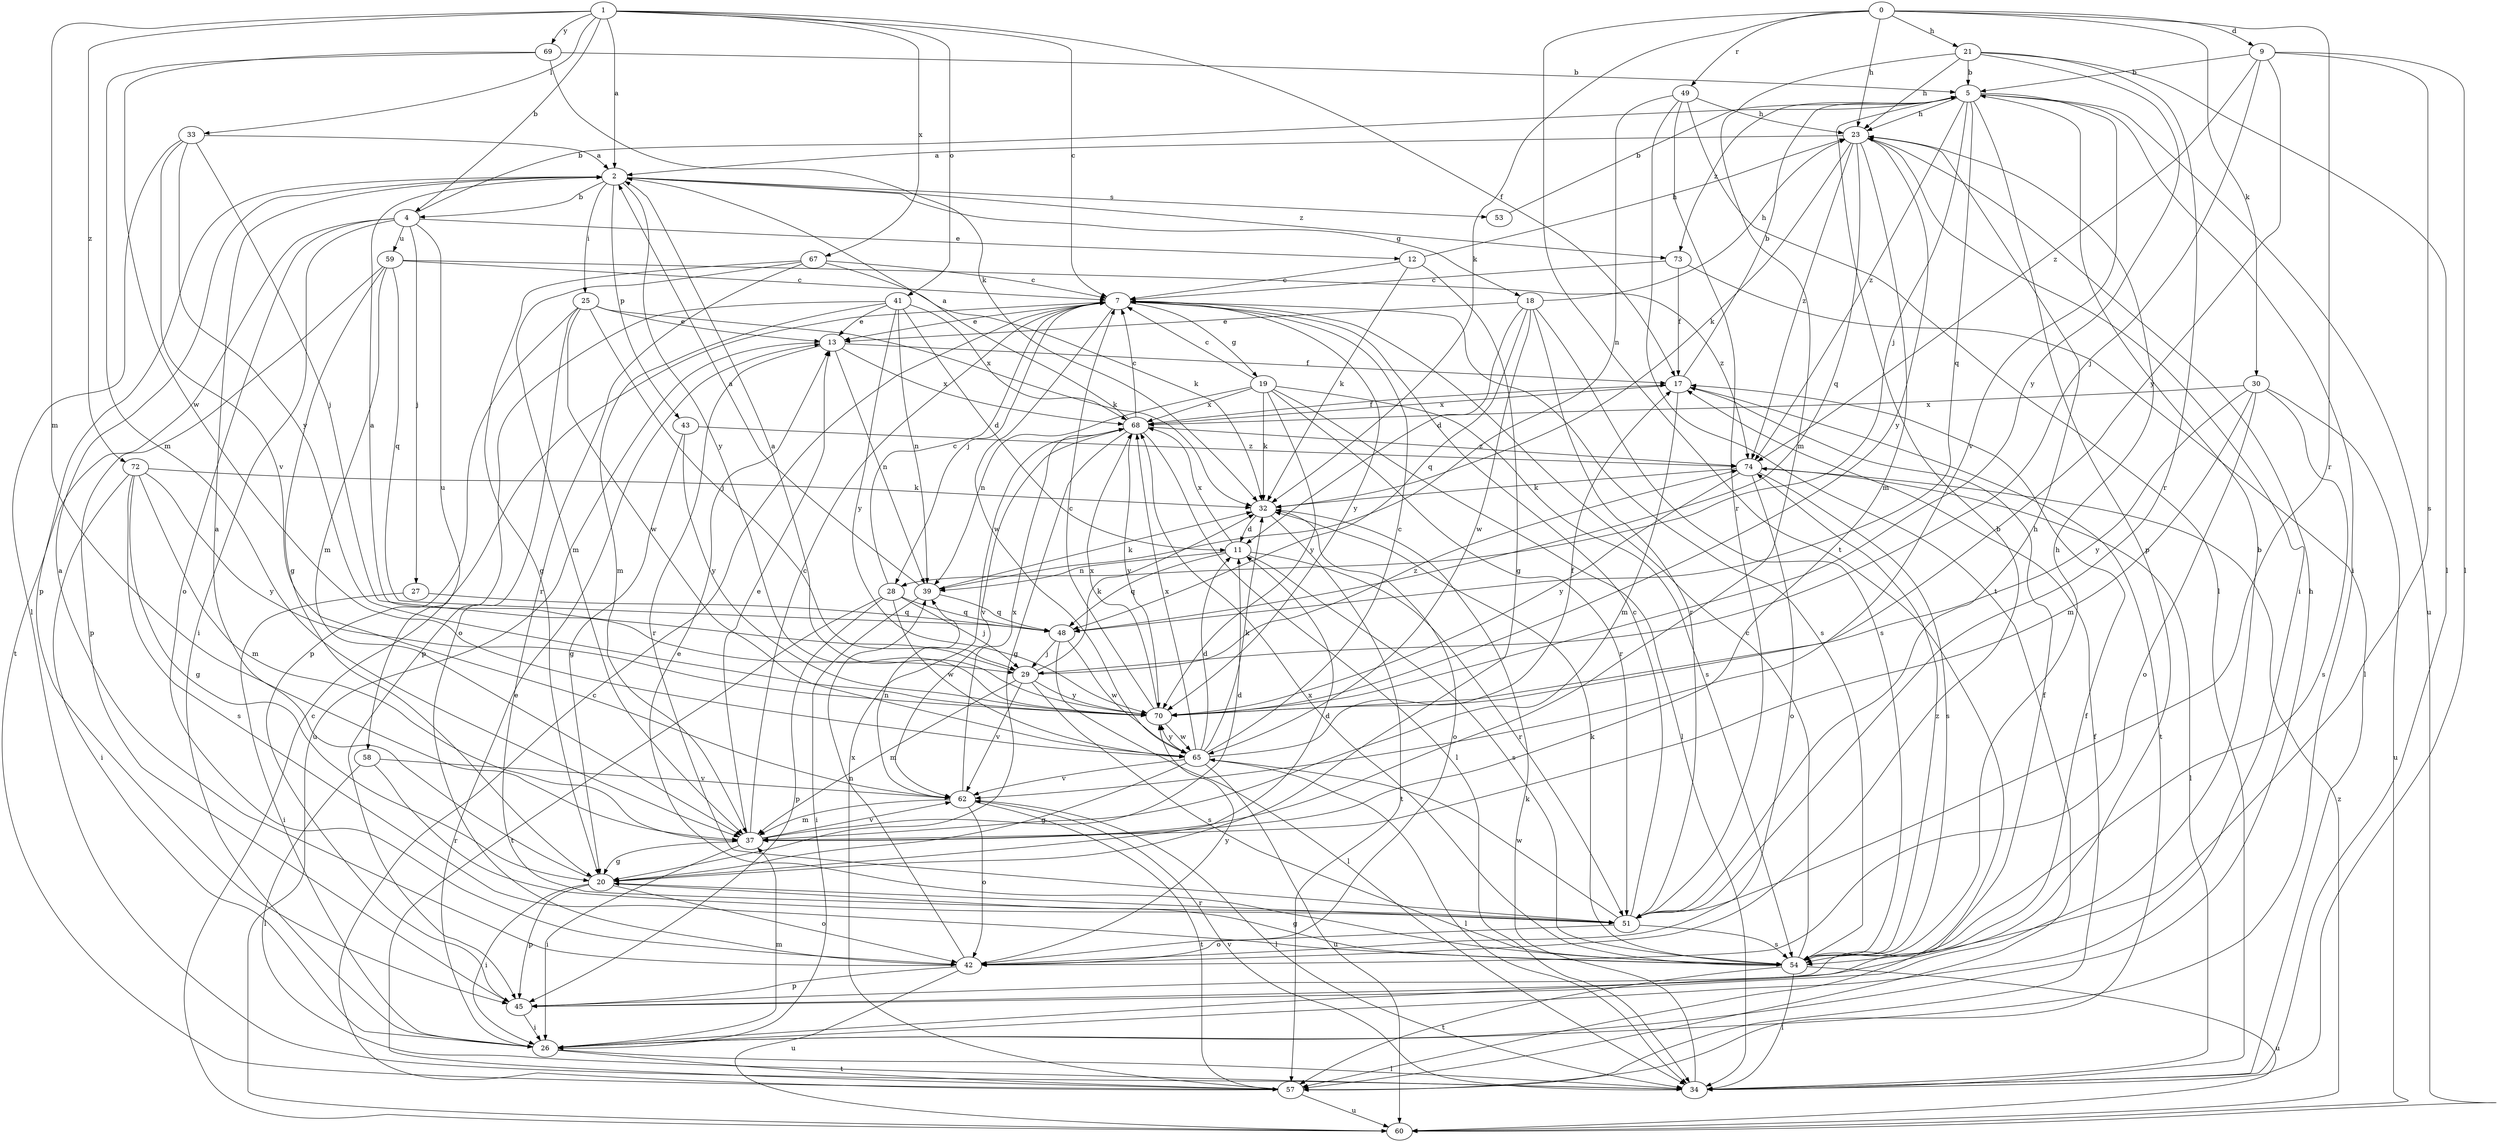 strict digraph  {
0;
1;
2;
4;
5;
7;
9;
11;
12;
13;
17;
18;
19;
20;
21;
23;
25;
26;
27;
28;
29;
30;
32;
33;
34;
37;
39;
41;
42;
43;
45;
48;
49;
51;
53;
54;
57;
58;
59;
60;
62;
65;
67;
68;
69;
70;
72;
73;
74;
0 -> 9  [label=d];
0 -> 21  [label=h];
0 -> 23  [label=h];
0 -> 30  [label=k];
0 -> 32  [label=k];
0 -> 49  [label=r];
0 -> 51  [label=r];
0 -> 57  [label=t];
1 -> 2  [label=a];
1 -> 4  [label=b];
1 -> 7  [label=c];
1 -> 17  [label=f];
1 -> 33  [label=l];
1 -> 37  [label=m];
1 -> 41  [label=o];
1 -> 67  [label=x];
1 -> 69  [label=y];
1 -> 72  [label=z];
2 -> 4  [label=b];
2 -> 18  [label=g];
2 -> 25  [label=i];
2 -> 43  [label=p];
2 -> 45  [label=p];
2 -> 53  [label=s];
2 -> 70  [label=y];
2 -> 73  [label=z];
4 -> 5  [label=b];
4 -> 12  [label=e];
4 -> 26  [label=i];
4 -> 27  [label=j];
4 -> 42  [label=o];
4 -> 57  [label=t];
4 -> 58  [label=u];
4 -> 59  [label=u];
5 -> 23  [label=h];
5 -> 26  [label=i];
5 -> 28  [label=j];
5 -> 45  [label=p];
5 -> 48  [label=q];
5 -> 60  [label=u];
5 -> 62  [label=v];
5 -> 73  [label=z];
5 -> 74  [label=z];
7 -> 13  [label=e];
7 -> 19  [label=g];
7 -> 28  [label=j];
7 -> 54  [label=s];
7 -> 65  [label=w];
7 -> 70  [label=y];
9 -> 5  [label=b];
9 -> 29  [label=j];
9 -> 34  [label=l];
9 -> 54  [label=s];
9 -> 70  [label=y];
9 -> 74  [label=z];
11 -> 39  [label=n];
11 -> 48  [label=q];
11 -> 51  [label=r];
11 -> 54  [label=s];
11 -> 68  [label=x];
12 -> 7  [label=c];
12 -> 20  [label=g];
12 -> 23  [label=h];
12 -> 32  [label=k];
13 -> 17  [label=f];
13 -> 39  [label=n];
13 -> 51  [label=r];
13 -> 60  [label=u];
13 -> 68  [label=x];
17 -> 5  [label=b];
17 -> 37  [label=m];
17 -> 57  [label=t];
17 -> 68  [label=x];
18 -> 11  [label=d];
18 -> 13  [label=e];
18 -> 23  [label=h];
18 -> 48  [label=q];
18 -> 51  [label=r];
18 -> 54  [label=s];
18 -> 65  [label=w];
19 -> 7  [label=c];
19 -> 32  [label=k];
19 -> 34  [label=l];
19 -> 39  [label=n];
19 -> 51  [label=r];
19 -> 54  [label=s];
19 -> 68  [label=x];
19 -> 70  [label=y];
20 -> 2  [label=a];
20 -> 11  [label=d];
20 -> 26  [label=i];
20 -> 42  [label=o];
20 -> 45  [label=p];
20 -> 51  [label=r];
21 -> 5  [label=b];
21 -> 23  [label=h];
21 -> 34  [label=l];
21 -> 37  [label=m];
21 -> 51  [label=r];
21 -> 70  [label=y];
23 -> 2  [label=a];
23 -> 26  [label=i];
23 -> 32  [label=k];
23 -> 37  [label=m];
23 -> 48  [label=q];
23 -> 70  [label=y];
23 -> 74  [label=z];
25 -> 13  [label=e];
25 -> 29  [label=j];
25 -> 32  [label=k];
25 -> 42  [label=o];
25 -> 45  [label=p];
25 -> 65  [label=w];
26 -> 13  [label=e];
26 -> 17  [label=f];
26 -> 23  [label=h];
26 -> 34  [label=l];
26 -> 37  [label=m];
26 -> 57  [label=t];
27 -> 26  [label=i];
27 -> 48  [label=q];
28 -> 7  [label=c];
28 -> 29  [label=j];
28 -> 45  [label=p];
28 -> 48  [label=q];
28 -> 57  [label=t];
28 -> 65  [label=w];
29 -> 2  [label=a];
29 -> 32  [label=k];
29 -> 37  [label=m];
29 -> 54  [label=s];
29 -> 62  [label=v];
29 -> 70  [label=y];
29 -> 74  [label=z];
30 -> 37  [label=m];
30 -> 42  [label=o];
30 -> 54  [label=s];
30 -> 60  [label=u];
30 -> 68  [label=x];
30 -> 70  [label=y];
32 -> 11  [label=d];
32 -> 42  [label=o];
32 -> 57  [label=t];
33 -> 2  [label=a];
33 -> 29  [label=j];
33 -> 34  [label=l];
33 -> 62  [label=v];
33 -> 70  [label=y];
34 -> 32  [label=k];
34 -> 62  [label=v];
37 -> 7  [label=c];
37 -> 11  [label=d];
37 -> 13  [label=e];
37 -> 20  [label=g];
37 -> 26  [label=i];
37 -> 62  [label=v];
39 -> 2  [label=a];
39 -> 26  [label=i];
39 -> 32  [label=k];
39 -> 48  [label=q];
41 -> 11  [label=d];
41 -> 13  [label=e];
41 -> 37  [label=m];
41 -> 39  [label=n];
41 -> 45  [label=p];
41 -> 68  [label=x];
41 -> 70  [label=y];
42 -> 2  [label=a];
42 -> 5  [label=b];
42 -> 39  [label=n];
42 -> 45  [label=p];
42 -> 60  [label=u];
42 -> 70  [label=y];
43 -> 20  [label=g];
43 -> 70  [label=y];
43 -> 74  [label=z];
45 -> 5  [label=b];
45 -> 17  [label=f];
45 -> 26  [label=i];
48 -> 29  [label=j];
48 -> 34  [label=l];
48 -> 65  [label=w];
49 -> 23  [label=h];
49 -> 34  [label=l];
49 -> 39  [label=n];
49 -> 51  [label=r];
49 -> 57  [label=t];
51 -> 7  [label=c];
51 -> 23  [label=h];
51 -> 42  [label=o];
51 -> 54  [label=s];
51 -> 65  [label=w];
53 -> 5  [label=b];
54 -> 7  [label=c];
54 -> 13  [label=e];
54 -> 20  [label=g];
54 -> 23  [label=h];
54 -> 32  [label=k];
54 -> 34  [label=l];
54 -> 57  [label=t];
54 -> 60  [label=u];
54 -> 68  [label=x];
54 -> 74  [label=z];
57 -> 7  [label=c];
57 -> 17  [label=f];
57 -> 60  [label=u];
57 -> 68  [label=x];
58 -> 34  [label=l];
58 -> 51  [label=r];
58 -> 62  [label=v];
59 -> 7  [label=c];
59 -> 20  [label=g];
59 -> 37  [label=m];
59 -> 45  [label=p];
59 -> 48  [label=q];
59 -> 74  [label=z];
60 -> 7  [label=c];
60 -> 74  [label=z];
62 -> 34  [label=l];
62 -> 37  [label=m];
62 -> 39  [label=n];
62 -> 42  [label=o];
62 -> 57  [label=t];
62 -> 68  [label=x];
65 -> 7  [label=c];
65 -> 11  [label=d];
65 -> 17  [label=f];
65 -> 20  [label=g];
65 -> 32  [label=k];
65 -> 34  [label=l];
65 -> 60  [label=u];
65 -> 62  [label=v];
65 -> 68  [label=x];
65 -> 70  [label=y];
67 -> 7  [label=c];
67 -> 20  [label=g];
67 -> 32  [label=k];
67 -> 37  [label=m];
67 -> 51  [label=r];
68 -> 2  [label=a];
68 -> 7  [label=c];
68 -> 17  [label=f];
68 -> 20  [label=g];
68 -> 34  [label=l];
68 -> 62  [label=v];
68 -> 70  [label=y];
68 -> 74  [label=z];
69 -> 5  [label=b];
69 -> 32  [label=k];
69 -> 37  [label=m];
69 -> 65  [label=w];
70 -> 2  [label=a];
70 -> 7  [label=c];
70 -> 65  [label=w];
70 -> 68  [label=x];
72 -> 20  [label=g];
72 -> 26  [label=i];
72 -> 32  [label=k];
72 -> 37  [label=m];
72 -> 54  [label=s];
72 -> 70  [label=y];
73 -> 7  [label=c];
73 -> 17  [label=f];
73 -> 34  [label=l];
74 -> 32  [label=k];
74 -> 34  [label=l];
74 -> 42  [label=o];
74 -> 54  [label=s];
74 -> 70  [label=y];
}
